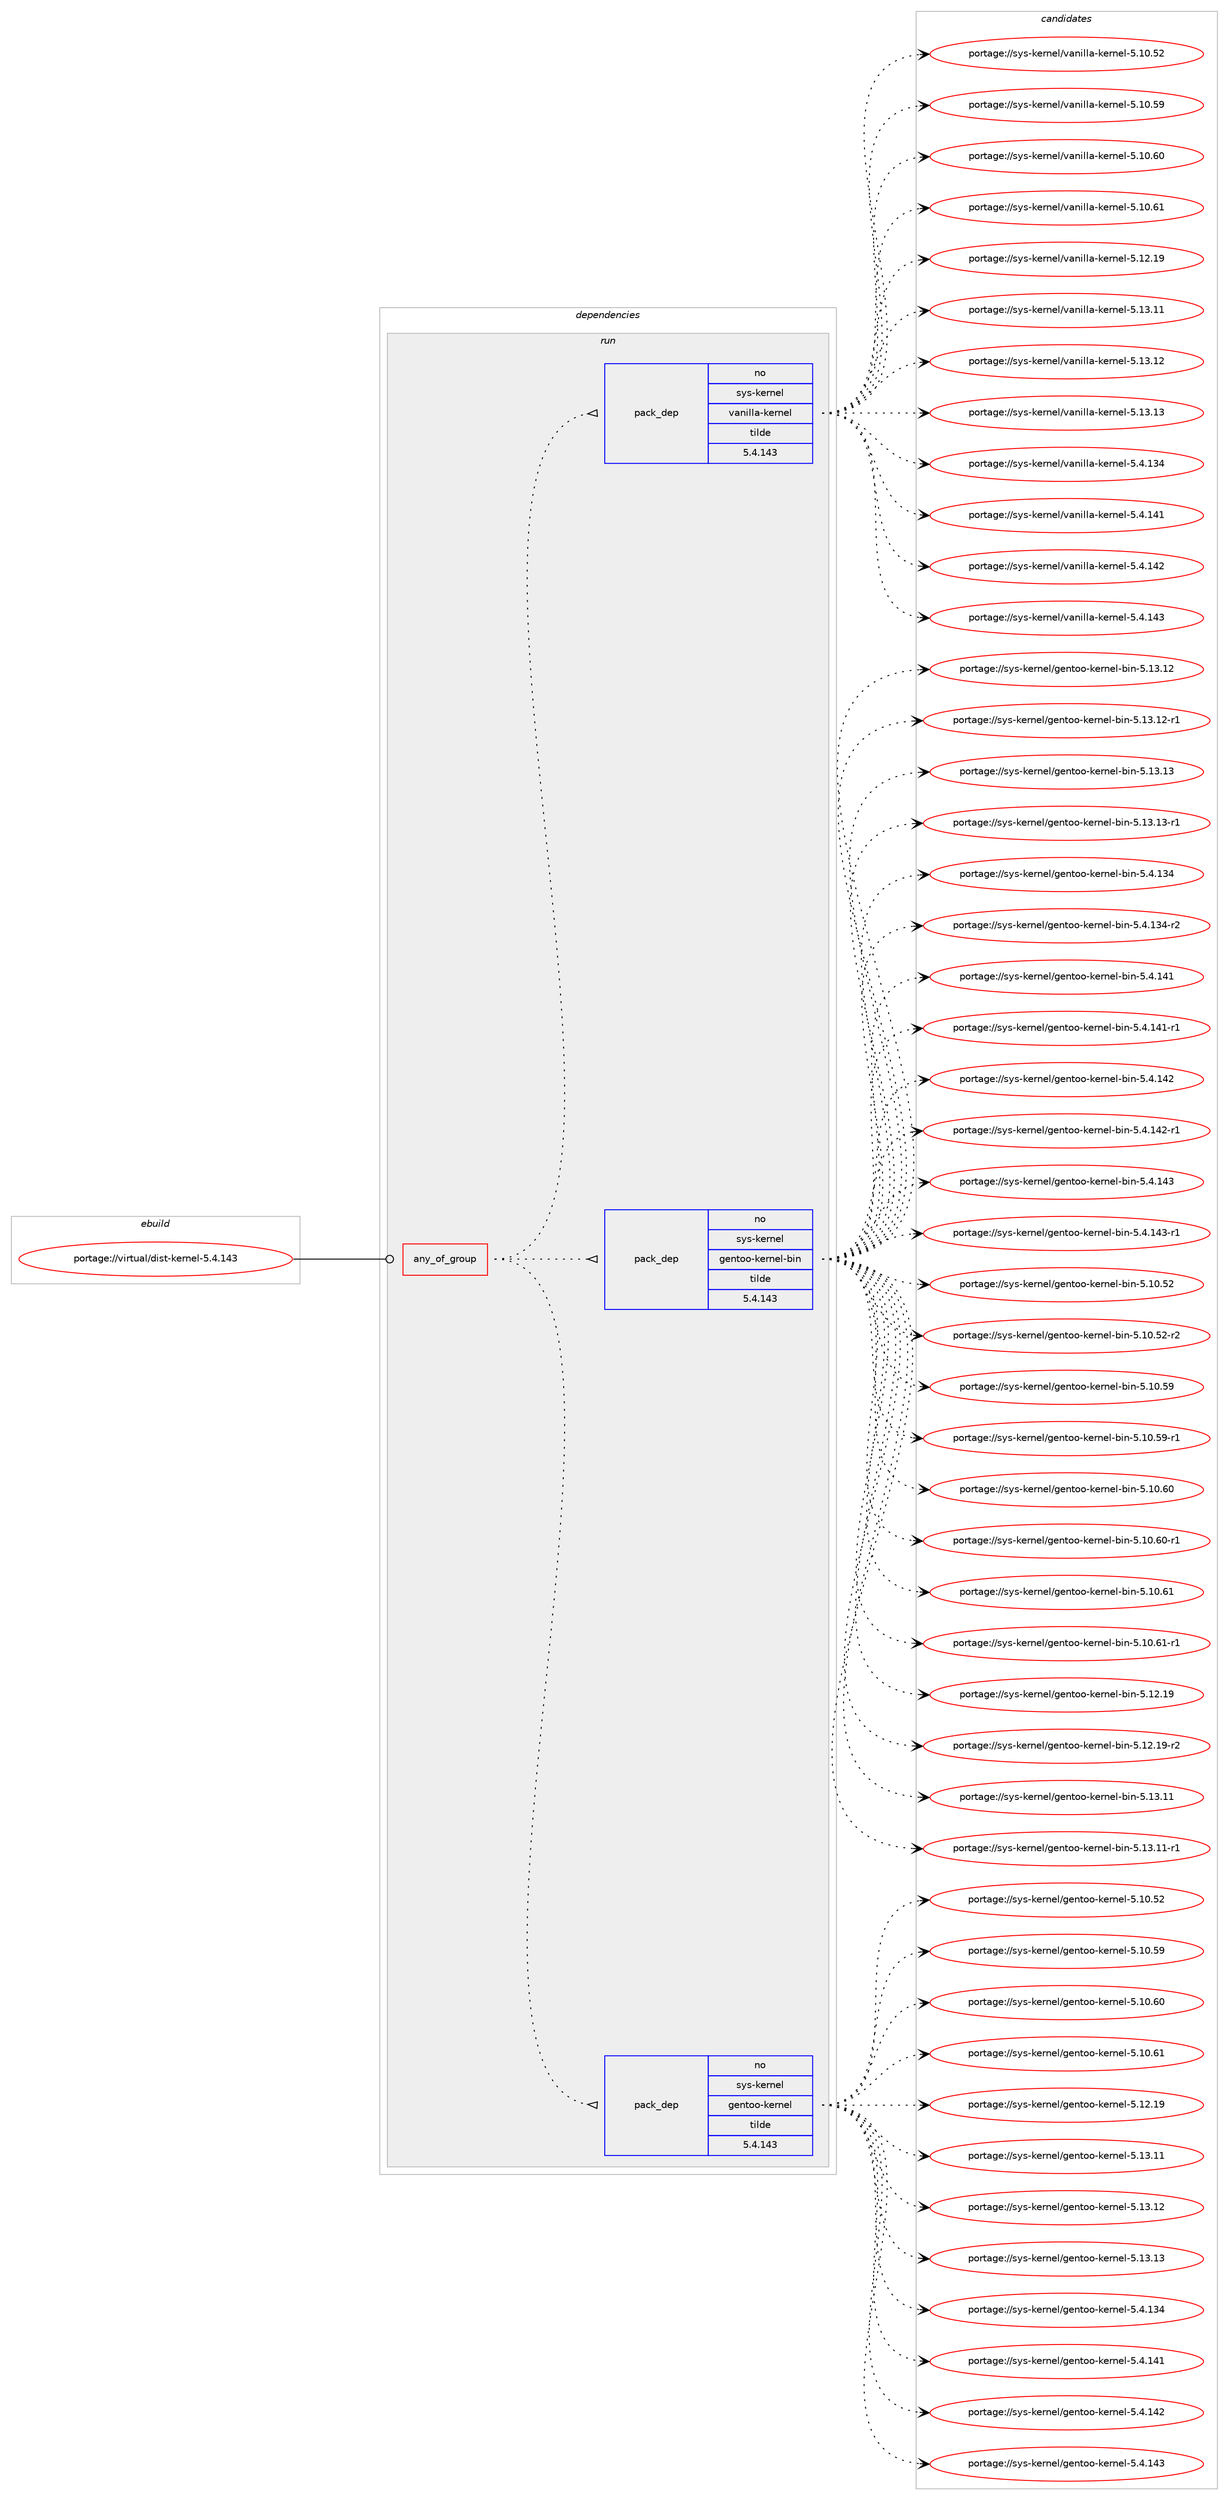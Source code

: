 digraph prolog {

# *************
# Graph options
# *************

newrank=true;
concentrate=true;
compound=true;
graph [rankdir=LR,fontname=Helvetica,fontsize=10,ranksep=1.5];#, ranksep=2.5, nodesep=0.2];
edge  [arrowhead=vee];
node  [fontname=Helvetica,fontsize=10];

# **********
# The ebuild
# **********

subgraph cluster_leftcol {
color=gray;
rank=same;
label=<<i>ebuild</i>>;
id [label="portage://virtual/dist-kernel-5.4.143", color=red, width=4, href="../virtual/dist-kernel-5.4.143.svg"];
}

# ****************
# The dependencies
# ****************

subgraph cluster_midcol {
color=gray;
label=<<i>dependencies</i>>;
subgraph cluster_compile {
fillcolor="#eeeeee";
style=filled;
label=<<i>compile</i>>;
}
subgraph cluster_compileandrun {
fillcolor="#eeeeee";
style=filled;
label=<<i>compile and run</i>>;
}
subgraph cluster_run {
fillcolor="#eeeeee";
style=filled;
label=<<i>run</i>>;
subgraph any29 {
dependency767 [label=<<TABLE BORDER="0" CELLBORDER="1" CELLSPACING="0" CELLPADDING="4"><TR><TD CELLPADDING="10">any_of_group</TD></TR></TABLE>>, shape=none, color=red];subgraph pack327 {
dependency768 [label=<<TABLE BORDER="0" CELLBORDER="1" CELLSPACING="0" CELLPADDING="4" WIDTH="220"><TR><TD ROWSPAN="6" CELLPADDING="30">pack_dep</TD></TR><TR><TD WIDTH="110">no</TD></TR><TR><TD>sys-kernel</TD></TR><TR><TD>gentoo-kernel</TD></TR><TR><TD>tilde</TD></TR><TR><TD>5.4.143</TD></TR></TABLE>>, shape=none, color=blue];
}
dependency767:e -> dependency768:w [weight=20,style="dotted",arrowhead="oinv"];
subgraph pack328 {
dependency769 [label=<<TABLE BORDER="0" CELLBORDER="1" CELLSPACING="0" CELLPADDING="4" WIDTH="220"><TR><TD ROWSPAN="6" CELLPADDING="30">pack_dep</TD></TR><TR><TD WIDTH="110">no</TD></TR><TR><TD>sys-kernel</TD></TR><TR><TD>gentoo-kernel-bin</TD></TR><TR><TD>tilde</TD></TR><TR><TD>5.4.143</TD></TR></TABLE>>, shape=none, color=blue];
}
dependency767:e -> dependency769:w [weight=20,style="dotted",arrowhead="oinv"];
subgraph pack329 {
dependency770 [label=<<TABLE BORDER="0" CELLBORDER="1" CELLSPACING="0" CELLPADDING="4" WIDTH="220"><TR><TD ROWSPAN="6" CELLPADDING="30">pack_dep</TD></TR><TR><TD WIDTH="110">no</TD></TR><TR><TD>sys-kernel</TD></TR><TR><TD>vanilla-kernel</TD></TR><TR><TD>tilde</TD></TR><TR><TD>5.4.143</TD></TR></TABLE>>, shape=none, color=blue];
}
dependency767:e -> dependency770:w [weight=20,style="dotted",arrowhead="oinv"];
}
id:e -> dependency767:w [weight=20,style="solid",arrowhead="odot"];
}
}

# **************
# The candidates
# **************

subgraph cluster_choices {
rank=same;
color=gray;
label=<<i>candidates</i>>;

subgraph choice327 {
color=black;
nodesep=1;
choice1151211154510710111411010110847103101110116111111451071011141101011084553464948465350 [label="portage://sys-kernel/gentoo-kernel-5.10.52", color=red, width=4,href="../sys-kernel/gentoo-kernel-5.10.52.svg"];
choice1151211154510710111411010110847103101110116111111451071011141101011084553464948465357 [label="portage://sys-kernel/gentoo-kernel-5.10.59", color=red, width=4,href="../sys-kernel/gentoo-kernel-5.10.59.svg"];
choice1151211154510710111411010110847103101110116111111451071011141101011084553464948465448 [label="portage://sys-kernel/gentoo-kernel-5.10.60", color=red, width=4,href="../sys-kernel/gentoo-kernel-5.10.60.svg"];
choice1151211154510710111411010110847103101110116111111451071011141101011084553464948465449 [label="portage://sys-kernel/gentoo-kernel-5.10.61", color=red, width=4,href="../sys-kernel/gentoo-kernel-5.10.61.svg"];
choice1151211154510710111411010110847103101110116111111451071011141101011084553464950464957 [label="portage://sys-kernel/gentoo-kernel-5.12.19", color=red, width=4,href="../sys-kernel/gentoo-kernel-5.12.19.svg"];
choice1151211154510710111411010110847103101110116111111451071011141101011084553464951464949 [label="portage://sys-kernel/gentoo-kernel-5.13.11", color=red, width=4,href="../sys-kernel/gentoo-kernel-5.13.11.svg"];
choice1151211154510710111411010110847103101110116111111451071011141101011084553464951464950 [label="portage://sys-kernel/gentoo-kernel-5.13.12", color=red, width=4,href="../sys-kernel/gentoo-kernel-5.13.12.svg"];
choice1151211154510710111411010110847103101110116111111451071011141101011084553464951464951 [label="portage://sys-kernel/gentoo-kernel-5.13.13", color=red, width=4,href="../sys-kernel/gentoo-kernel-5.13.13.svg"];
choice1151211154510710111411010110847103101110116111111451071011141101011084553465246495152 [label="portage://sys-kernel/gentoo-kernel-5.4.134", color=red, width=4,href="../sys-kernel/gentoo-kernel-5.4.134.svg"];
choice1151211154510710111411010110847103101110116111111451071011141101011084553465246495249 [label="portage://sys-kernel/gentoo-kernel-5.4.141", color=red, width=4,href="../sys-kernel/gentoo-kernel-5.4.141.svg"];
choice1151211154510710111411010110847103101110116111111451071011141101011084553465246495250 [label="portage://sys-kernel/gentoo-kernel-5.4.142", color=red, width=4,href="../sys-kernel/gentoo-kernel-5.4.142.svg"];
choice1151211154510710111411010110847103101110116111111451071011141101011084553465246495251 [label="portage://sys-kernel/gentoo-kernel-5.4.143", color=red, width=4,href="../sys-kernel/gentoo-kernel-5.4.143.svg"];
dependency768:e -> choice1151211154510710111411010110847103101110116111111451071011141101011084553464948465350:w [style=dotted,weight="100"];
dependency768:e -> choice1151211154510710111411010110847103101110116111111451071011141101011084553464948465357:w [style=dotted,weight="100"];
dependency768:e -> choice1151211154510710111411010110847103101110116111111451071011141101011084553464948465448:w [style=dotted,weight="100"];
dependency768:e -> choice1151211154510710111411010110847103101110116111111451071011141101011084553464948465449:w [style=dotted,weight="100"];
dependency768:e -> choice1151211154510710111411010110847103101110116111111451071011141101011084553464950464957:w [style=dotted,weight="100"];
dependency768:e -> choice1151211154510710111411010110847103101110116111111451071011141101011084553464951464949:w [style=dotted,weight="100"];
dependency768:e -> choice1151211154510710111411010110847103101110116111111451071011141101011084553464951464950:w [style=dotted,weight="100"];
dependency768:e -> choice1151211154510710111411010110847103101110116111111451071011141101011084553464951464951:w [style=dotted,weight="100"];
dependency768:e -> choice1151211154510710111411010110847103101110116111111451071011141101011084553465246495152:w [style=dotted,weight="100"];
dependency768:e -> choice1151211154510710111411010110847103101110116111111451071011141101011084553465246495249:w [style=dotted,weight="100"];
dependency768:e -> choice1151211154510710111411010110847103101110116111111451071011141101011084553465246495250:w [style=dotted,weight="100"];
dependency768:e -> choice1151211154510710111411010110847103101110116111111451071011141101011084553465246495251:w [style=dotted,weight="100"];
}
subgraph choice328 {
color=black;
nodesep=1;
choice11512111545107101114110101108471031011101161111114510710111411010110845981051104553464948465350 [label="portage://sys-kernel/gentoo-kernel-bin-5.10.52", color=red, width=4,href="../sys-kernel/gentoo-kernel-bin-5.10.52.svg"];
choice115121115451071011141101011084710310111011611111145107101114110101108459810511045534649484653504511450 [label="portage://sys-kernel/gentoo-kernel-bin-5.10.52-r2", color=red, width=4,href="../sys-kernel/gentoo-kernel-bin-5.10.52-r2.svg"];
choice11512111545107101114110101108471031011101161111114510710111411010110845981051104553464948465357 [label="portage://sys-kernel/gentoo-kernel-bin-5.10.59", color=red, width=4,href="../sys-kernel/gentoo-kernel-bin-5.10.59.svg"];
choice115121115451071011141101011084710310111011611111145107101114110101108459810511045534649484653574511449 [label="portage://sys-kernel/gentoo-kernel-bin-5.10.59-r1", color=red, width=4,href="../sys-kernel/gentoo-kernel-bin-5.10.59-r1.svg"];
choice11512111545107101114110101108471031011101161111114510710111411010110845981051104553464948465448 [label="portage://sys-kernel/gentoo-kernel-bin-5.10.60", color=red, width=4,href="../sys-kernel/gentoo-kernel-bin-5.10.60.svg"];
choice115121115451071011141101011084710310111011611111145107101114110101108459810511045534649484654484511449 [label="portage://sys-kernel/gentoo-kernel-bin-5.10.60-r1", color=red, width=4,href="../sys-kernel/gentoo-kernel-bin-5.10.60-r1.svg"];
choice11512111545107101114110101108471031011101161111114510710111411010110845981051104553464948465449 [label="portage://sys-kernel/gentoo-kernel-bin-5.10.61", color=red, width=4,href="../sys-kernel/gentoo-kernel-bin-5.10.61.svg"];
choice115121115451071011141101011084710310111011611111145107101114110101108459810511045534649484654494511449 [label="portage://sys-kernel/gentoo-kernel-bin-5.10.61-r1", color=red, width=4,href="../sys-kernel/gentoo-kernel-bin-5.10.61-r1.svg"];
choice11512111545107101114110101108471031011101161111114510710111411010110845981051104553464950464957 [label="portage://sys-kernel/gentoo-kernel-bin-5.12.19", color=red, width=4,href="../sys-kernel/gentoo-kernel-bin-5.12.19.svg"];
choice115121115451071011141101011084710310111011611111145107101114110101108459810511045534649504649574511450 [label="portage://sys-kernel/gentoo-kernel-bin-5.12.19-r2", color=red, width=4,href="../sys-kernel/gentoo-kernel-bin-5.12.19-r2.svg"];
choice11512111545107101114110101108471031011101161111114510710111411010110845981051104553464951464949 [label="portage://sys-kernel/gentoo-kernel-bin-5.13.11", color=red, width=4,href="../sys-kernel/gentoo-kernel-bin-5.13.11.svg"];
choice115121115451071011141101011084710310111011611111145107101114110101108459810511045534649514649494511449 [label="portage://sys-kernel/gentoo-kernel-bin-5.13.11-r1", color=red, width=4,href="../sys-kernel/gentoo-kernel-bin-5.13.11-r1.svg"];
choice11512111545107101114110101108471031011101161111114510710111411010110845981051104553464951464950 [label="portage://sys-kernel/gentoo-kernel-bin-5.13.12", color=red, width=4,href="../sys-kernel/gentoo-kernel-bin-5.13.12.svg"];
choice115121115451071011141101011084710310111011611111145107101114110101108459810511045534649514649504511449 [label="portage://sys-kernel/gentoo-kernel-bin-5.13.12-r1", color=red, width=4,href="../sys-kernel/gentoo-kernel-bin-5.13.12-r1.svg"];
choice11512111545107101114110101108471031011101161111114510710111411010110845981051104553464951464951 [label="portage://sys-kernel/gentoo-kernel-bin-5.13.13", color=red, width=4,href="../sys-kernel/gentoo-kernel-bin-5.13.13.svg"];
choice115121115451071011141101011084710310111011611111145107101114110101108459810511045534649514649514511449 [label="portage://sys-kernel/gentoo-kernel-bin-5.13.13-r1", color=red, width=4,href="../sys-kernel/gentoo-kernel-bin-5.13.13-r1.svg"];
choice11512111545107101114110101108471031011101161111114510710111411010110845981051104553465246495152 [label="portage://sys-kernel/gentoo-kernel-bin-5.4.134", color=red, width=4,href="../sys-kernel/gentoo-kernel-bin-5.4.134.svg"];
choice115121115451071011141101011084710310111011611111145107101114110101108459810511045534652464951524511450 [label="portage://sys-kernel/gentoo-kernel-bin-5.4.134-r2", color=red, width=4,href="../sys-kernel/gentoo-kernel-bin-5.4.134-r2.svg"];
choice11512111545107101114110101108471031011101161111114510710111411010110845981051104553465246495249 [label="portage://sys-kernel/gentoo-kernel-bin-5.4.141", color=red, width=4,href="../sys-kernel/gentoo-kernel-bin-5.4.141.svg"];
choice115121115451071011141101011084710310111011611111145107101114110101108459810511045534652464952494511449 [label="portage://sys-kernel/gentoo-kernel-bin-5.4.141-r1", color=red, width=4,href="../sys-kernel/gentoo-kernel-bin-5.4.141-r1.svg"];
choice11512111545107101114110101108471031011101161111114510710111411010110845981051104553465246495250 [label="portage://sys-kernel/gentoo-kernel-bin-5.4.142", color=red, width=4,href="../sys-kernel/gentoo-kernel-bin-5.4.142.svg"];
choice115121115451071011141101011084710310111011611111145107101114110101108459810511045534652464952504511449 [label="portage://sys-kernel/gentoo-kernel-bin-5.4.142-r1", color=red, width=4,href="../sys-kernel/gentoo-kernel-bin-5.4.142-r1.svg"];
choice11512111545107101114110101108471031011101161111114510710111411010110845981051104553465246495251 [label="portage://sys-kernel/gentoo-kernel-bin-5.4.143", color=red, width=4,href="../sys-kernel/gentoo-kernel-bin-5.4.143.svg"];
choice115121115451071011141101011084710310111011611111145107101114110101108459810511045534652464952514511449 [label="portage://sys-kernel/gentoo-kernel-bin-5.4.143-r1", color=red, width=4,href="../sys-kernel/gentoo-kernel-bin-5.4.143-r1.svg"];
dependency769:e -> choice11512111545107101114110101108471031011101161111114510710111411010110845981051104553464948465350:w [style=dotted,weight="100"];
dependency769:e -> choice115121115451071011141101011084710310111011611111145107101114110101108459810511045534649484653504511450:w [style=dotted,weight="100"];
dependency769:e -> choice11512111545107101114110101108471031011101161111114510710111411010110845981051104553464948465357:w [style=dotted,weight="100"];
dependency769:e -> choice115121115451071011141101011084710310111011611111145107101114110101108459810511045534649484653574511449:w [style=dotted,weight="100"];
dependency769:e -> choice11512111545107101114110101108471031011101161111114510710111411010110845981051104553464948465448:w [style=dotted,weight="100"];
dependency769:e -> choice115121115451071011141101011084710310111011611111145107101114110101108459810511045534649484654484511449:w [style=dotted,weight="100"];
dependency769:e -> choice11512111545107101114110101108471031011101161111114510710111411010110845981051104553464948465449:w [style=dotted,weight="100"];
dependency769:e -> choice115121115451071011141101011084710310111011611111145107101114110101108459810511045534649484654494511449:w [style=dotted,weight="100"];
dependency769:e -> choice11512111545107101114110101108471031011101161111114510710111411010110845981051104553464950464957:w [style=dotted,weight="100"];
dependency769:e -> choice115121115451071011141101011084710310111011611111145107101114110101108459810511045534649504649574511450:w [style=dotted,weight="100"];
dependency769:e -> choice11512111545107101114110101108471031011101161111114510710111411010110845981051104553464951464949:w [style=dotted,weight="100"];
dependency769:e -> choice115121115451071011141101011084710310111011611111145107101114110101108459810511045534649514649494511449:w [style=dotted,weight="100"];
dependency769:e -> choice11512111545107101114110101108471031011101161111114510710111411010110845981051104553464951464950:w [style=dotted,weight="100"];
dependency769:e -> choice115121115451071011141101011084710310111011611111145107101114110101108459810511045534649514649504511449:w [style=dotted,weight="100"];
dependency769:e -> choice11512111545107101114110101108471031011101161111114510710111411010110845981051104553464951464951:w [style=dotted,weight="100"];
dependency769:e -> choice115121115451071011141101011084710310111011611111145107101114110101108459810511045534649514649514511449:w [style=dotted,weight="100"];
dependency769:e -> choice11512111545107101114110101108471031011101161111114510710111411010110845981051104553465246495152:w [style=dotted,weight="100"];
dependency769:e -> choice115121115451071011141101011084710310111011611111145107101114110101108459810511045534652464951524511450:w [style=dotted,weight="100"];
dependency769:e -> choice11512111545107101114110101108471031011101161111114510710111411010110845981051104553465246495249:w [style=dotted,weight="100"];
dependency769:e -> choice115121115451071011141101011084710310111011611111145107101114110101108459810511045534652464952494511449:w [style=dotted,weight="100"];
dependency769:e -> choice11512111545107101114110101108471031011101161111114510710111411010110845981051104553465246495250:w [style=dotted,weight="100"];
dependency769:e -> choice115121115451071011141101011084710310111011611111145107101114110101108459810511045534652464952504511449:w [style=dotted,weight="100"];
dependency769:e -> choice11512111545107101114110101108471031011101161111114510710111411010110845981051104553465246495251:w [style=dotted,weight="100"];
dependency769:e -> choice115121115451071011141101011084710310111011611111145107101114110101108459810511045534652464952514511449:w [style=dotted,weight="100"];
}
subgraph choice329 {
color=black;
nodesep=1;
choice11512111545107101114110101108471189711010510810897451071011141101011084553464948465350 [label="portage://sys-kernel/vanilla-kernel-5.10.52", color=red, width=4,href="../sys-kernel/vanilla-kernel-5.10.52.svg"];
choice11512111545107101114110101108471189711010510810897451071011141101011084553464948465357 [label="portage://sys-kernel/vanilla-kernel-5.10.59", color=red, width=4,href="../sys-kernel/vanilla-kernel-5.10.59.svg"];
choice11512111545107101114110101108471189711010510810897451071011141101011084553464948465448 [label="portage://sys-kernel/vanilla-kernel-5.10.60", color=red, width=4,href="../sys-kernel/vanilla-kernel-5.10.60.svg"];
choice11512111545107101114110101108471189711010510810897451071011141101011084553464948465449 [label="portage://sys-kernel/vanilla-kernel-5.10.61", color=red, width=4,href="../sys-kernel/vanilla-kernel-5.10.61.svg"];
choice11512111545107101114110101108471189711010510810897451071011141101011084553464950464957 [label="portage://sys-kernel/vanilla-kernel-5.12.19", color=red, width=4,href="../sys-kernel/vanilla-kernel-5.12.19.svg"];
choice11512111545107101114110101108471189711010510810897451071011141101011084553464951464949 [label="portage://sys-kernel/vanilla-kernel-5.13.11", color=red, width=4,href="../sys-kernel/vanilla-kernel-5.13.11.svg"];
choice11512111545107101114110101108471189711010510810897451071011141101011084553464951464950 [label="portage://sys-kernel/vanilla-kernel-5.13.12", color=red, width=4,href="../sys-kernel/vanilla-kernel-5.13.12.svg"];
choice11512111545107101114110101108471189711010510810897451071011141101011084553464951464951 [label="portage://sys-kernel/vanilla-kernel-5.13.13", color=red, width=4,href="../sys-kernel/vanilla-kernel-5.13.13.svg"];
choice11512111545107101114110101108471189711010510810897451071011141101011084553465246495152 [label="portage://sys-kernel/vanilla-kernel-5.4.134", color=red, width=4,href="../sys-kernel/vanilla-kernel-5.4.134.svg"];
choice11512111545107101114110101108471189711010510810897451071011141101011084553465246495249 [label="portage://sys-kernel/vanilla-kernel-5.4.141", color=red, width=4,href="../sys-kernel/vanilla-kernel-5.4.141.svg"];
choice11512111545107101114110101108471189711010510810897451071011141101011084553465246495250 [label="portage://sys-kernel/vanilla-kernel-5.4.142", color=red, width=4,href="../sys-kernel/vanilla-kernel-5.4.142.svg"];
choice11512111545107101114110101108471189711010510810897451071011141101011084553465246495251 [label="portage://sys-kernel/vanilla-kernel-5.4.143", color=red, width=4,href="../sys-kernel/vanilla-kernel-5.4.143.svg"];
dependency770:e -> choice11512111545107101114110101108471189711010510810897451071011141101011084553464948465350:w [style=dotted,weight="100"];
dependency770:e -> choice11512111545107101114110101108471189711010510810897451071011141101011084553464948465357:w [style=dotted,weight="100"];
dependency770:e -> choice11512111545107101114110101108471189711010510810897451071011141101011084553464948465448:w [style=dotted,weight="100"];
dependency770:e -> choice11512111545107101114110101108471189711010510810897451071011141101011084553464948465449:w [style=dotted,weight="100"];
dependency770:e -> choice11512111545107101114110101108471189711010510810897451071011141101011084553464950464957:w [style=dotted,weight="100"];
dependency770:e -> choice11512111545107101114110101108471189711010510810897451071011141101011084553464951464949:w [style=dotted,weight="100"];
dependency770:e -> choice11512111545107101114110101108471189711010510810897451071011141101011084553464951464950:w [style=dotted,weight="100"];
dependency770:e -> choice11512111545107101114110101108471189711010510810897451071011141101011084553464951464951:w [style=dotted,weight="100"];
dependency770:e -> choice11512111545107101114110101108471189711010510810897451071011141101011084553465246495152:w [style=dotted,weight="100"];
dependency770:e -> choice11512111545107101114110101108471189711010510810897451071011141101011084553465246495249:w [style=dotted,weight="100"];
dependency770:e -> choice11512111545107101114110101108471189711010510810897451071011141101011084553465246495250:w [style=dotted,weight="100"];
dependency770:e -> choice11512111545107101114110101108471189711010510810897451071011141101011084553465246495251:w [style=dotted,weight="100"];
}
}

}
